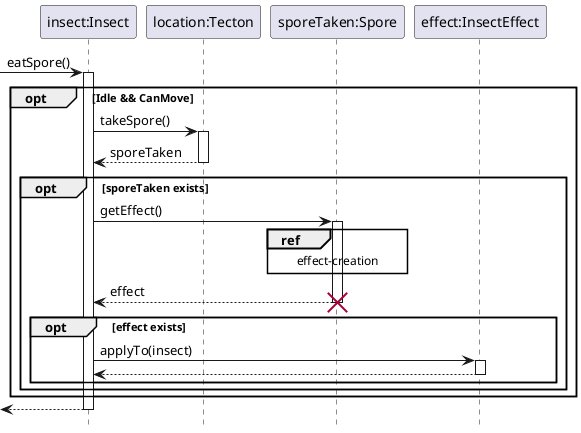 @startuml Insect/eat-spore
hide footbox

participant "insect:Insect" as insect
participant "location:Tecton" as location
participant "sporeTaken:Spore" as sporeTaken
participant "effect:InsectEffect" as effect

-> insect : eatSpore()
activate insect

opt Idle && CanMove
    insect -> location : takeSpore()
    activate location
    return sporeTaken

    opt sporeTaken exists
        insect -> sporeTaken : getEffect()
        activate sporeTaken

        ref over sporeTaken
            effect-creation
        end ref

        return effect
        destroy sporeTaken

        opt effect exists
            insect -> effect : applyTo(insect)
            activate effect
            return
        end
    end
end

<-- insect
deactivate insect

@enduml